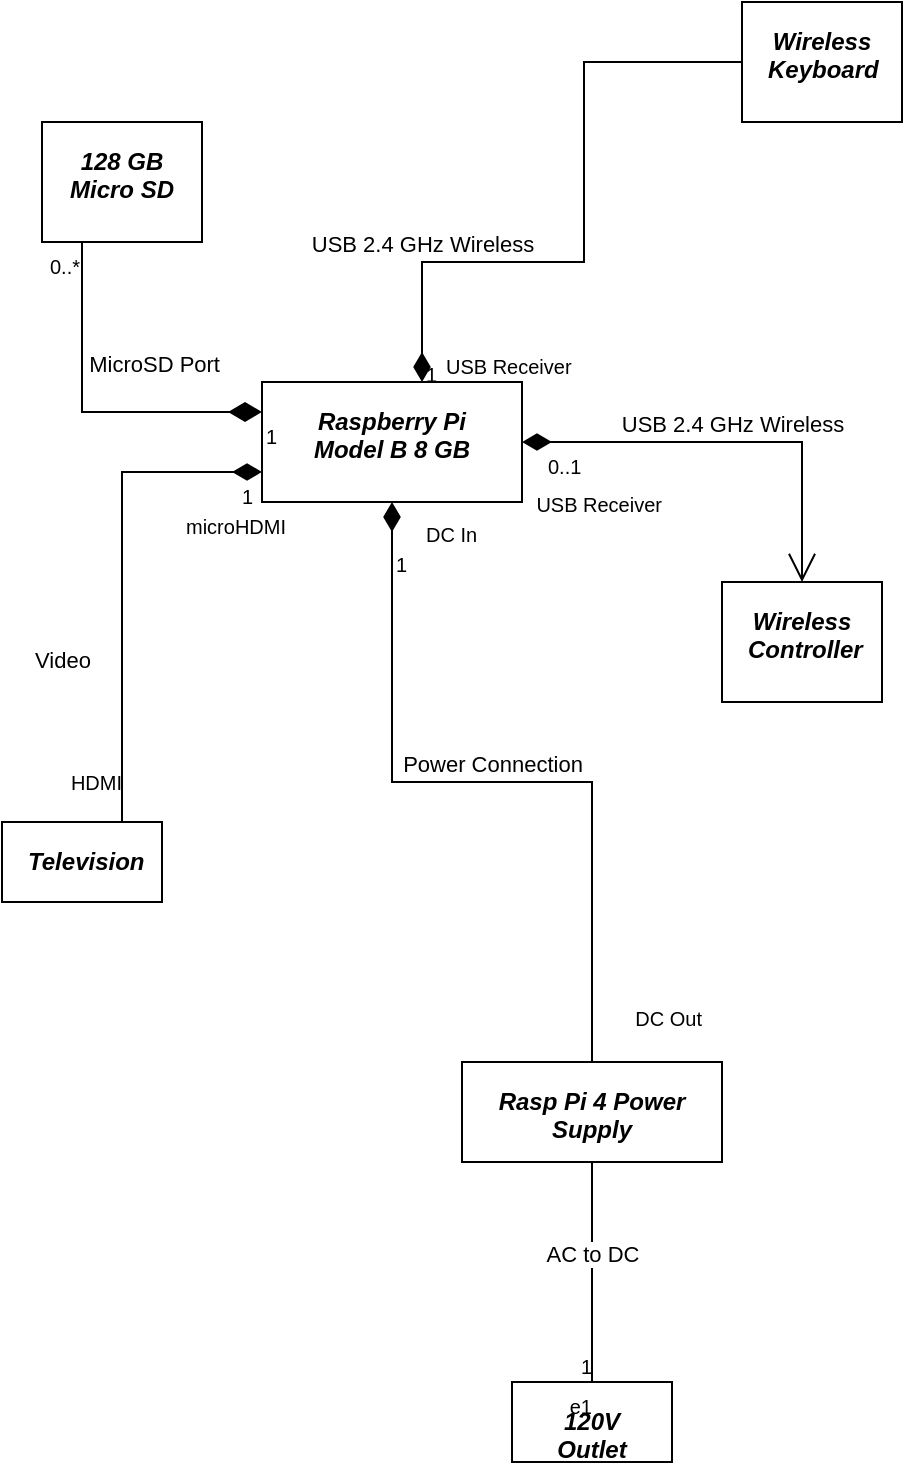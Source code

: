 <mxfile version="21.6.6" type="device">
  <diagram name="Page-1" id="VEE738--ORKi9scVD2ri">
    <mxGraphModel dx="466" dy="811" grid="1" gridSize="10" guides="1" tooltips="1" connect="1" arrows="1" fold="1" page="1" pageScale="1" pageWidth="850" pageHeight="1100" math="0" shadow="0">
      <root>
        <mxCell id="0" />
        <mxCell id="1" parent="0" />
        <mxCell id="TbBKbhGkLjlb8d_9chD9-1" value="&lt;p style=&quot;margin:13px;&quot;&gt;&lt;b&gt;&lt;i&gt;Raspberry Pi Model B 8 GB&lt;/i&gt;&lt;/b&gt;&lt;/p&gt;" style="shape=rect;html=1;overflow=fill;whiteSpace=wrap;align=center;" vertex="1" parent="1">
          <mxGeometry x="140" y="230" width="130" height="60" as="geometry" />
        </mxCell>
        <mxCell id="TbBKbhGkLjlb8d_9chD9-2" value="&lt;p style=&quot;margin:13px;&quot;&gt;&lt;b&gt;&lt;i&gt;Rasp Pi 4 Power Supply&lt;/i&gt;&lt;/b&gt;&lt;/p&gt;" style="shape=rect;html=1;overflow=fill;whiteSpace=wrap;align=center;" vertex="1" parent="1">
          <mxGeometry x="240" y="570" width="130" height="50" as="geometry" />
        </mxCell>
        <mxCell id="TbBKbhGkLjlb8d_9chD9-3" value="Power Connection" style="verticalAlign=bottom;html=1;endArrow=none;edgeStyle=orthogonalEdgeStyle;startFill=1;startSize=12;startArrow=diamondThin;rounded=0;exitX=0.5;exitY=1;exitDx=0;exitDy=0;" edge="1" parent="1" source="TbBKbhGkLjlb8d_9chD9-1" target="TbBKbhGkLjlb8d_9chD9-2">
          <mxGeometry relative="1" as="geometry">
            <mxPoint x="120" y="420" as="sourcePoint" />
            <mxPoint x="370" y="420" as="targetPoint" />
            <mxPoint as="offset" />
          </mxGeometry>
        </mxCell>
        <mxCell id="TbBKbhGkLjlb8d_9chD9-4" value="1" style="resizable=0;html=1;align=left;verticalAlign=top;labelBackgroundColor=none;fontSize=10" connectable="0" vertex="1" parent="TbBKbhGkLjlb8d_9chD9-3">
          <mxGeometry x="-0.9" relative="1" as="geometry" />
        </mxCell>
        <mxCell id="TbBKbhGkLjlb8d_9chD9-5" value="DC In" style="resizable=0;html=1;align=left;verticalAlign=bottom;labelBackgroundColor=none;fontSize=10" connectable="0" vertex="1" parent="TbBKbhGkLjlb8d_9chD9-3">
          <mxGeometry x="-0.9" relative="1" as="geometry">
            <mxPoint x="15" y="5" as="offset" />
          </mxGeometry>
        </mxCell>
        <mxCell id="TbBKbhGkLjlb8d_9chD9-7" value="DC Out" style="resizable=0;html=1;align=right;verticalAlign=bottom;labelBackgroundColor=none;fontSize=10" connectable="0" vertex="1" parent="TbBKbhGkLjlb8d_9chD9-3">
          <mxGeometry x="0.9" relative="1" as="geometry">
            <mxPoint x="55" y="5" as="offset" />
          </mxGeometry>
        </mxCell>
        <mxCell id="TbBKbhGkLjlb8d_9chD9-8" value="&lt;p style=&quot;margin:13px;&quot;&gt;&lt;b&gt;&lt;i&gt;Television&lt;/i&gt;&lt;/b&gt;&lt;/p&gt;" style="shape=rect;html=1;overflow=fill;whiteSpace=wrap;align=center;" vertex="1" parent="1">
          <mxGeometry x="10" y="450" width="80" height="40" as="geometry" />
        </mxCell>
        <mxCell id="TbBKbhGkLjlb8d_9chD9-10" value="&lt;p style=&quot;margin:13px;&quot;&gt;&lt;b&gt;&lt;i&gt;Wireless Keyboard&lt;/i&gt;&lt;/b&gt;&lt;/p&gt;" style="shape=rect;html=1;overflow=fill;whiteSpace=wrap;align=center;" vertex="1" parent="1">
          <mxGeometry x="380" y="40" width="80" height="60" as="geometry" />
        </mxCell>
        <mxCell id="TbBKbhGkLjlb8d_9chD9-11" value="&lt;p style=&quot;margin:13px;&quot;&gt;&lt;b&gt;&lt;i&gt;Wireless Controller&lt;/i&gt;&lt;/b&gt;&lt;/p&gt;" style="shape=rect;html=1;overflow=fill;whiteSpace=wrap;align=center;" vertex="1" parent="1">
          <mxGeometry x="370" y="330" width="80" height="60" as="geometry" />
        </mxCell>
        <mxCell id="TbBKbhGkLjlb8d_9chD9-12" value="&lt;p style=&quot;margin:13px;&quot;&gt;&lt;b&gt;&lt;i&gt;128 GB Micro SD&lt;/i&gt;&lt;/b&gt;&lt;/p&gt;&lt;p style=&quot;margin:13px;&quot;&gt;&lt;b&gt;&lt;i&gt;&lt;br&gt;&lt;/i&gt;&lt;/b&gt;&lt;/p&gt;" style="shape=rect;html=1;overflow=fill;whiteSpace=wrap;align=center;" vertex="1" parent="1">
          <mxGeometry x="30" y="100" width="80" height="60" as="geometry" />
        </mxCell>
        <mxCell id="TbBKbhGkLjlb8d_9chD9-16" value="USB 2.4 GHz Wireless" style="verticalAlign=bottom;html=1;endArrow=open;endSize=12;edgeStyle=orthogonalEdgeStyle;startFill=1;startSize=12;startArrow=diamondThin;rounded=0;" edge="1" parent="1" source="TbBKbhGkLjlb8d_9chD9-1" target="TbBKbhGkLjlb8d_9chD9-11">
          <mxGeometry relative="1" as="geometry">
            <mxPoint x="120" y="420" as="sourcePoint" />
            <mxPoint x="370" y="420" as="targetPoint" />
          </mxGeometry>
        </mxCell>
        <mxCell id="TbBKbhGkLjlb8d_9chD9-17" value="0..1" style="resizable=0;html=1;align=left;verticalAlign=top;labelBackgroundColor=none;fontSize=10" connectable="0" vertex="1" parent="TbBKbhGkLjlb8d_9chD9-16">
          <mxGeometry x="-0.9" relative="1" as="geometry" />
        </mxCell>
        <mxCell id="TbBKbhGkLjlb8d_9chD9-19" value="USB Receiver" style="resizable=0;html=1;align=right;verticalAlign=bottom;labelBackgroundColor=none;fontSize=10" connectable="0" vertex="1" parent="TbBKbhGkLjlb8d_9chD9-16">
          <mxGeometry x="0.9" relative="1" as="geometry">
            <mxPoint x="-70" y="-20" as="offset" />
          </mxGeometry>
        </mxCell>
        <mxCell id="TbBKbhGkLjlb8d_9chD9-20" value="USB 2.4 GHz Wireless" style="verticalAlign=bottom;html=1;endArrow=none;edgeStyle=orthogonalEdgeStyle;startFill=1;startSize=12;startArrow=diamondThin;rounded=0;entryX=0;entryY=0.5;entryDx=0;entryDy=0;" edge="1" parent="1" target="TbBKbhGkLjlb8d_9chD9-10">
          <mxGeometry x="-0.625" relative="1" as="geometry">
            <mxPoint x="220" y="230" as="sourcePoint" />
            <mxPoint x="470" y="230" as="targetPoint" />
            <Array as="points">
              <mxPoint x="220" y="170" />
              <mxPoint x="301" y="170" />
              <mxPoint x="301" y="70" />
            </Array>
            <mxPoint as="offset" />
          </mxGeometry>
        </mxCell>
        <mxCell id="TbBKbhGkLjlb8d_9chD9-21" value="1" style="resizable=0;html=1;align=left;verticalAlign=top;labelBackgroundColor=none;fontSize=10" connectable="0" vertex="1" parent="TbBKbhGkLjlb8d_9chD9-20">
          <mxGeometry x="-0.9" relative="1" as="geometry" />
        </mxCell>
        <mxCell id="TbBKbhGkLjlb8d_9chD9-22" value="USB Receiver" style="resizable=0;html=1;align=left;verticalAlign=bottom;labelBackgroundColor=none;fontSize=10" connectable="0" vertex="1" parent="TbBKbhGkLjlb8d_9chD9-20">
          <mxGeometry x="-0.9" relative="1" as="geometry">
            <mxPoint x="10" y="16" as="offset" />
          </mxGeometry>
        </mxCell>
        <mxCell id="TbBKbhGkLjlb8d_9chD9-25" value="MicroSD Port" style="align=right;html=1;verticalAlign=bottom;endArrow=none;startArrow=diamondThin;startSize=14;startFill=1;edgeStyle=none;rounded=0;exitX=0;exitY=0.25;exitDx=0;exitDy=0;entryX=0.25;entryY=1;entryDx=0;entryDy=0;" edge="1" parent="1" source="TbBKbhGkLjlb8d_9chD9-1" target="TbBKbhGkLjlb8d_9chD9-12">
          <mxGeometry x="-0.771" y="-15" relative="1" as="geometry">
            <mxPoint x="50" y="180" as="sourcePoint" />
            <mxPoint x="210" y="180" as="targetPoint" />
            <Array as="points">
              <mxPoint x="50" y="245" />
            </Array>
            <mxPoint as="offset" />
          </mxGeometry>
        </mxCell>
        <mxCell id="TbBKbhGkLjlb8d_9chD9-26" value="1" style="resizable=0;html=1;align=left;verticalAlign=top;labelBackgroundColor=none;fontSize=10" connectable="0" vertex="1" parent="TbBKbhGkLjlb8d_9chD9-25">
          <mxGeometry x="-1" relative="1" as="geometry" />
        </mxCell>
        <mxCell id="TbBKbhGkLjlb8d_9chD9-27" value="0..*" style="resizable=0;html=1;align=right;verticalAlign=top;labelBackgroundColor=none;fontSize=10" connectable="0" vertex="1" parent="TbBKbhGkLjlb8d_9chD9-25">
          <mxGeometry x="1" relative="1" as="geometry" />
        </mxCell>
        <mxCell id="TbBKbhGkLjlb8d_9chD9-28" value="Video" style="verticalAlign=bottom;html=1;endArrow=none;edgeStyle=orthogonalEdgeStyle;startFill=1;startSize=12;startArrow=diamondThin;rounded=0;exitX=0;exitY=0.75;exitDx=0;exitDy=0;entryX=0.75;entryY=0;entryDx=0;entryDy=0;" edge="1" parent="1" source="TbBKbhGkLjlb8d_9chD9-1" target="TbBKbhGkLjlb8d_9chD9-8">
          <mxGeometry x="0.407" y="-30" relative="1" as="geometry">
            <mxPoint x="80" y="330" as="sourcePoint" />
            <mxPoint x="330" y="330" as="targetPoint" />
            <mxPoint as="offset" />
          </mxGeometry>
        </mxCell>
        <mxCell id="TbBKbhGkLjlb8d_9chD9-29" value="1" style="resizable=0;html=1;align=left;verticalAlign=top;labelBackgroundColor=none;fontSize=10" connectable="0" vertex="1" parent="TbBKbhGkLjlb8d_9chD9-28">
          <mxGeometry x="-0.9" relative="1" as="geometry" />
        </mxCell>
        <mxCell id="TbBKbhGkLjlb8d_9chD9-30" value="microHDMI" style="resizable=0;html=1;align=left;verticalAlign=bottom;labelBackgroundColor=none;fontSize=10" connectable="0" vertex="1" parent="TbBKbhGkLjlb8d_9chD9-28">
          <mxGeometry x="-0.9" relative="1" as="geometry">
            <mxPoint x="-28" y="35" as="offset" />
          </mxGeometry>
        </mxCell>
        <mxCell id="TbBKbhGkLjlb8d_9chD9-32" value="HDMI" style="resizable=0;html=1;align=right;verticalAlign=bottom;labelBackgroundColor=none;fontSize=10" connectable="0" vertex="1" parent="TbBKbhGkLjlb8d_9chD9-28">
          <mxGeometry x="0.9" relative="1" as="geometry" />
        </mxCell>
        <mxCell id="TbBKbhGkLjlb8d_9chD9-36" value="&lt;p style=&quot;margin:13px;&quot;&gt;&lt;b&gt;&lt;i&gt;120V Outlet&lt;/i&gt;&lt;/b&gt;&lt;/p&gt;" style="shape=rect;html=1;overflow=fill;whiteSpace=wrap;align=center;" vertex="1" parent="1">
          <mxGeometry x="265" y="730" width="80" height="40" as="geometry" />
        </mxCell>
        <mxCell id="TbBKbhGkLjlb8d_9chD9-37" value="AC to DC" style="verticalAlign=bottom;html=1;endArrow=none;startArrow=none;startSize=14;startFill=0;edgeStyle=orthogonalEdgeStyle;rounded=0;exitX=0.5;exitY=1;exitDx=0;exitDy=0;entryX=0.5;entryY=0;entryDx=0;entryDy=0;" edge="1" parent="1" source="TbBKbhGkLjlb8d_9chD9-2" target="TbBKbhGkLjlb8d_9chD9-36">
          <mxGeometry relative="1" as="geometry">
            <mxPoint x="140" y="420" as="sourcePoint" />
            <mxPoint x="300" y="420" as="targetPoint" />
          </mxGeometry>
        </mxCell>
        <mxCell id="TbBKbhGkLjlb8d_9chD9-38" value="1" style="resizable=0;html=1;align=right;verticalAlign=bottom;labelBackgroundColor=none;fontSize=10" connectable="0" vertex="1" parent="TbBKbhGkLjlb8d_9chD9-37">
          <mxGeometry x="1" relative="1" as="geometry" />
        </mxCell>
        <mxCell id="TbBKbhGkLjlb8d_9chD9-39" value="e1" style="resizable=0;html=1;align=right;verticalAlign=top;labelBackgroundColor=none;fontSize=10" connectable="0" vertex="1" parent="TbBKbhGkLjlb8d_9chD9-37">
          <mxGeometry x="1" relative="1" as="geometry" />
        </mxCell>
      </root>
    </mxGraphModel>
  </diagram>
</mxfile>
